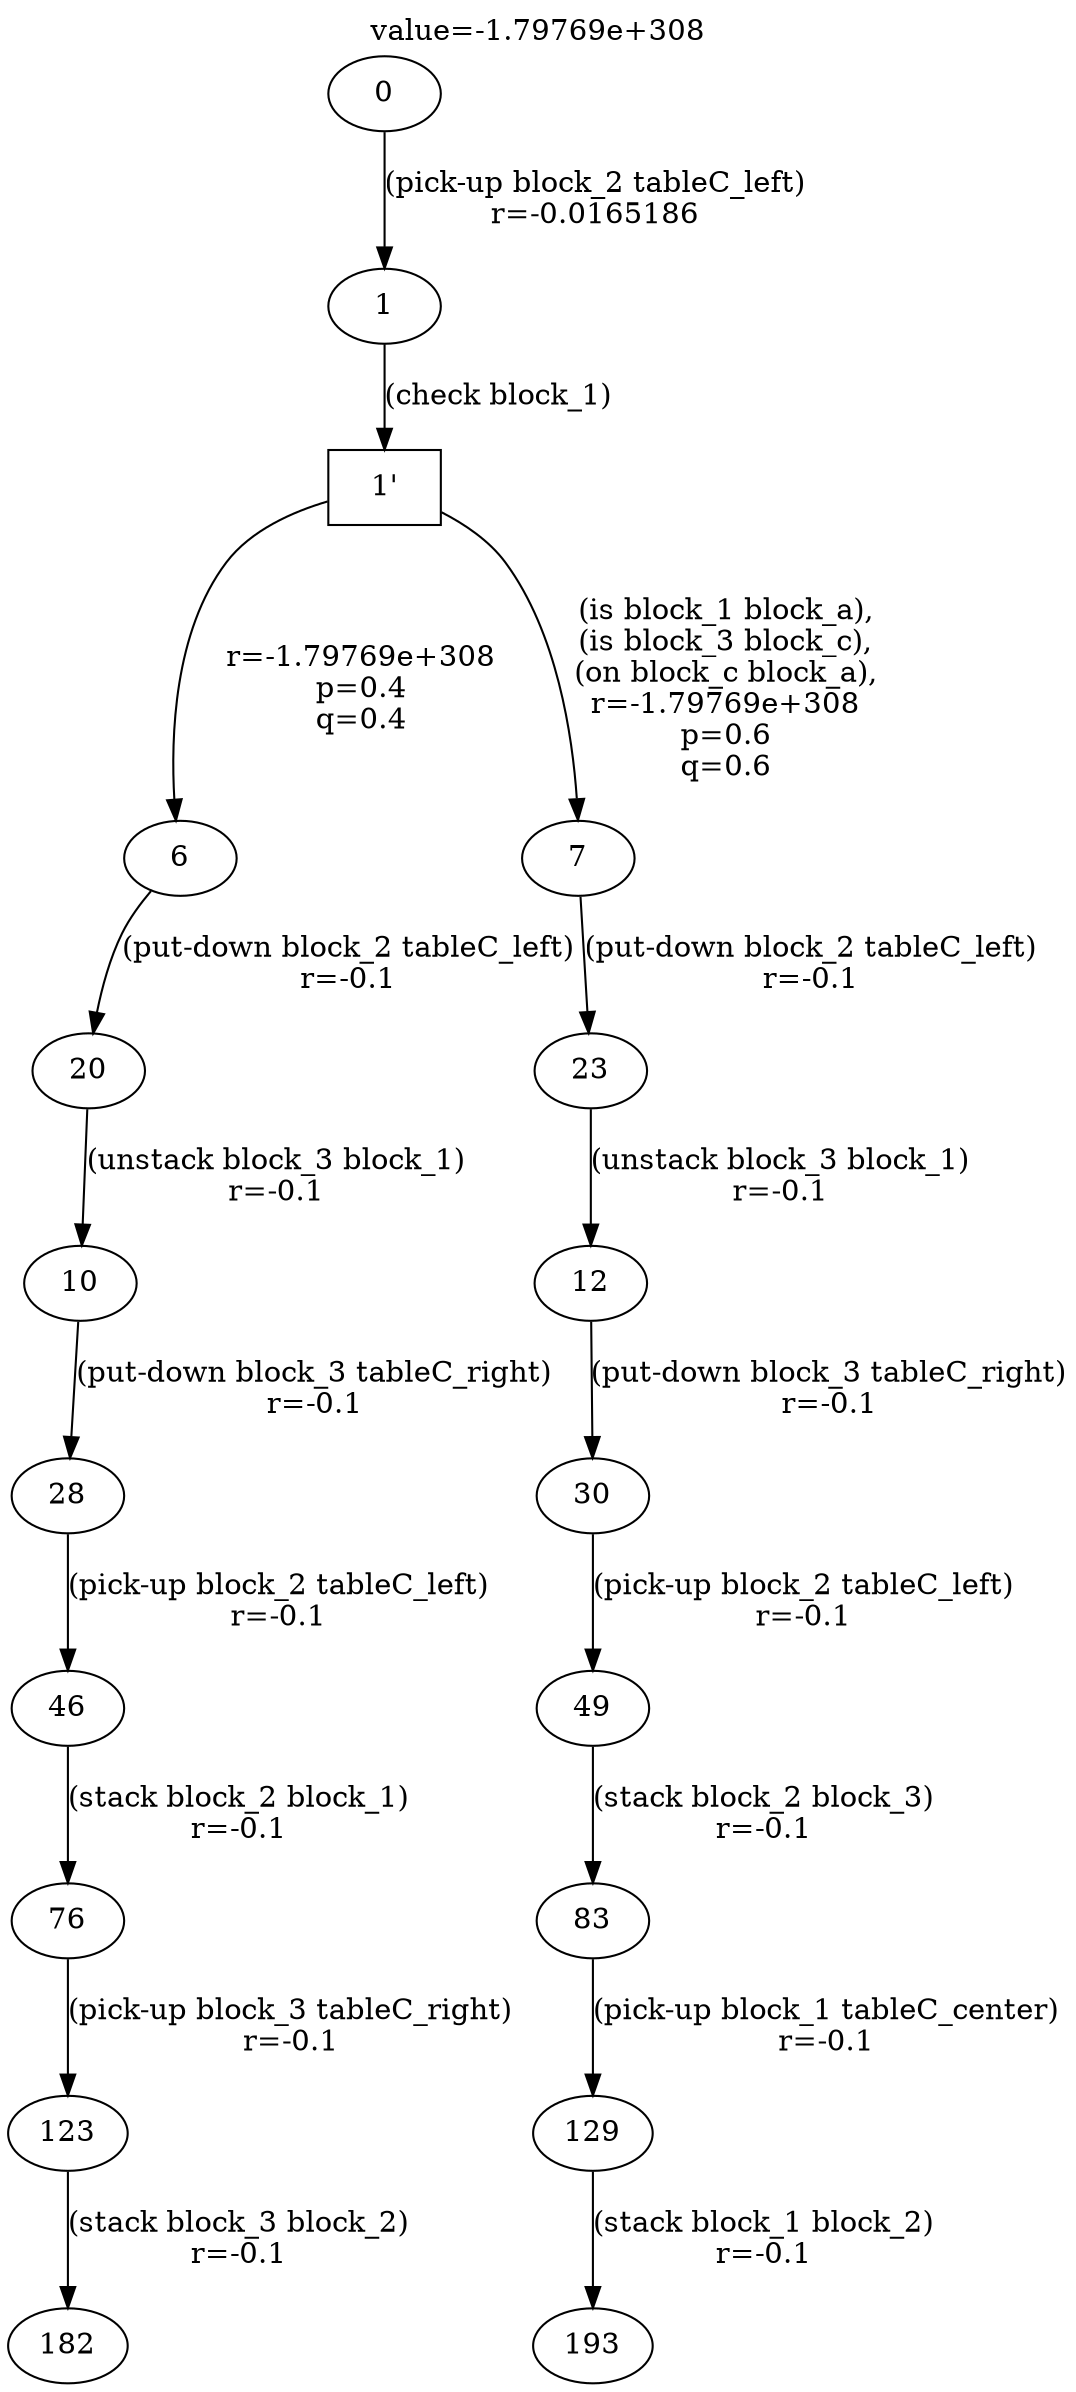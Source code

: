 digraph g{
label="value=-1.79769e+308"
labelloc=top
0->1 [ label="(pick-up block_2 tableC_left)
r=-0.0165186" ];
"1'" [ shape=box ] ;
1->"1'" [ label="(check block_1)" ];
"1'"->6 [ label="
r=-1.79769e+308
p=0.4
q=0.4" ];
6->20 [ label="(put-down block_2 tableC_left)
r=-0.1" ];
20->10 [ label="(unstack block_3 block_1)
r=-0.1" ];
10->28 [ label="(put-down block_3 tableC_right)
r=-0.1" ];
28->46 [ label="(pick-up block_2 tableC_left)
r=-0.1" ];
46->76 [ label="(stack block_2 block_1)
r=-0.1" ];
76->123 [ label="(pick-up block_3 tableC_right)
r=-0.1" ];
123->182 [ label="(stack block_3 block_2)
r=-0.1" ];
"1'"->7 [ label="
(is block_1 block_a),
(is block_3 block_c),
(on block_c block_a),
r=-1.79769e+308
p=0.6
q=0.6" ];
7->23 [ label="(put-down block_2 tableC_left)
r=-0.1" ];
23->12 [ label="(unstack block_3 block_1)
r=-0.1" ];
12->30 [ label="(put-down block_3 tableC_right)
r=-0.1" ];
30->49 [ label="(pick-up block_2 tableC_left)
r=-0.1" ];
49->83 [ label="(stack block_2 block_3)
r=-0.1" ];
83->129 [ label="(pick-up block_1 tableC_center)
r=-0.1" ];
129->193 [ label="(stack block_1 block_2)
r=-0.1" ];
}
